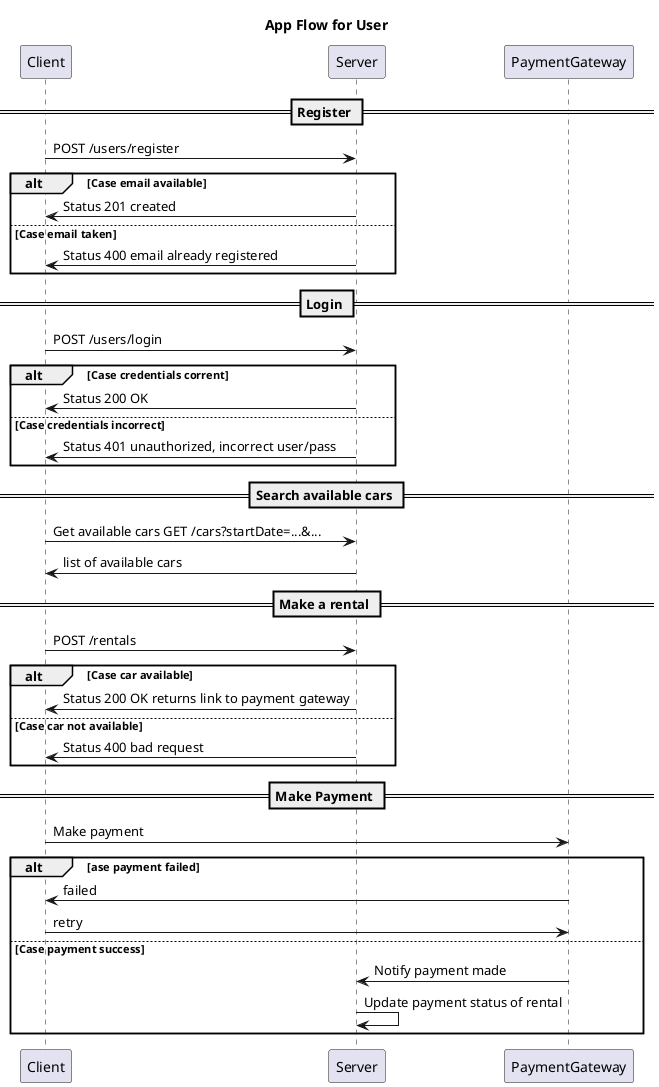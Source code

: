 @startuml app-flow-user

title App Flow for User

participant Client
participant Server
participant PaymentGateway

== Register ==
' regiter
Client -> Server : POST /users/register
alt Case email available
    Server -> Client : Status 201 created
else Case email taken
    Server -> Client : Status 400 email already registered
end

== Login ==
' login
Client -> Server : POST /users/login
alt Case credentials corrent
    Server -> Client : Status 200 OK
else Case credentials incorrect
    Server -> Client : Status 401 unauthorized, incorrect user/pass
end

== Search available cars ==
' seacrh for available cars
Client -> Server : Get available cars GET /cars?startDate=...&...
Server -> Client : list of available cars


== Make a rental ==
Client -> Server : POST /rentals
alt Case car available
    Server -> Client : Status 200 OK returns link to payment gateway
else Case car not available
    Server -> Client : Status 400 bad request
end

== Make Payment ==
Client -> PaymentGateway : Make payment

alt ase payment failed
    PaymentGateway -> Client : failed
    Client -> PaymentGateway : retry
else  Case payment success
    PaymentGateway -> Server : Notify payment made
    Server -> Server : Update payment status of rental
end